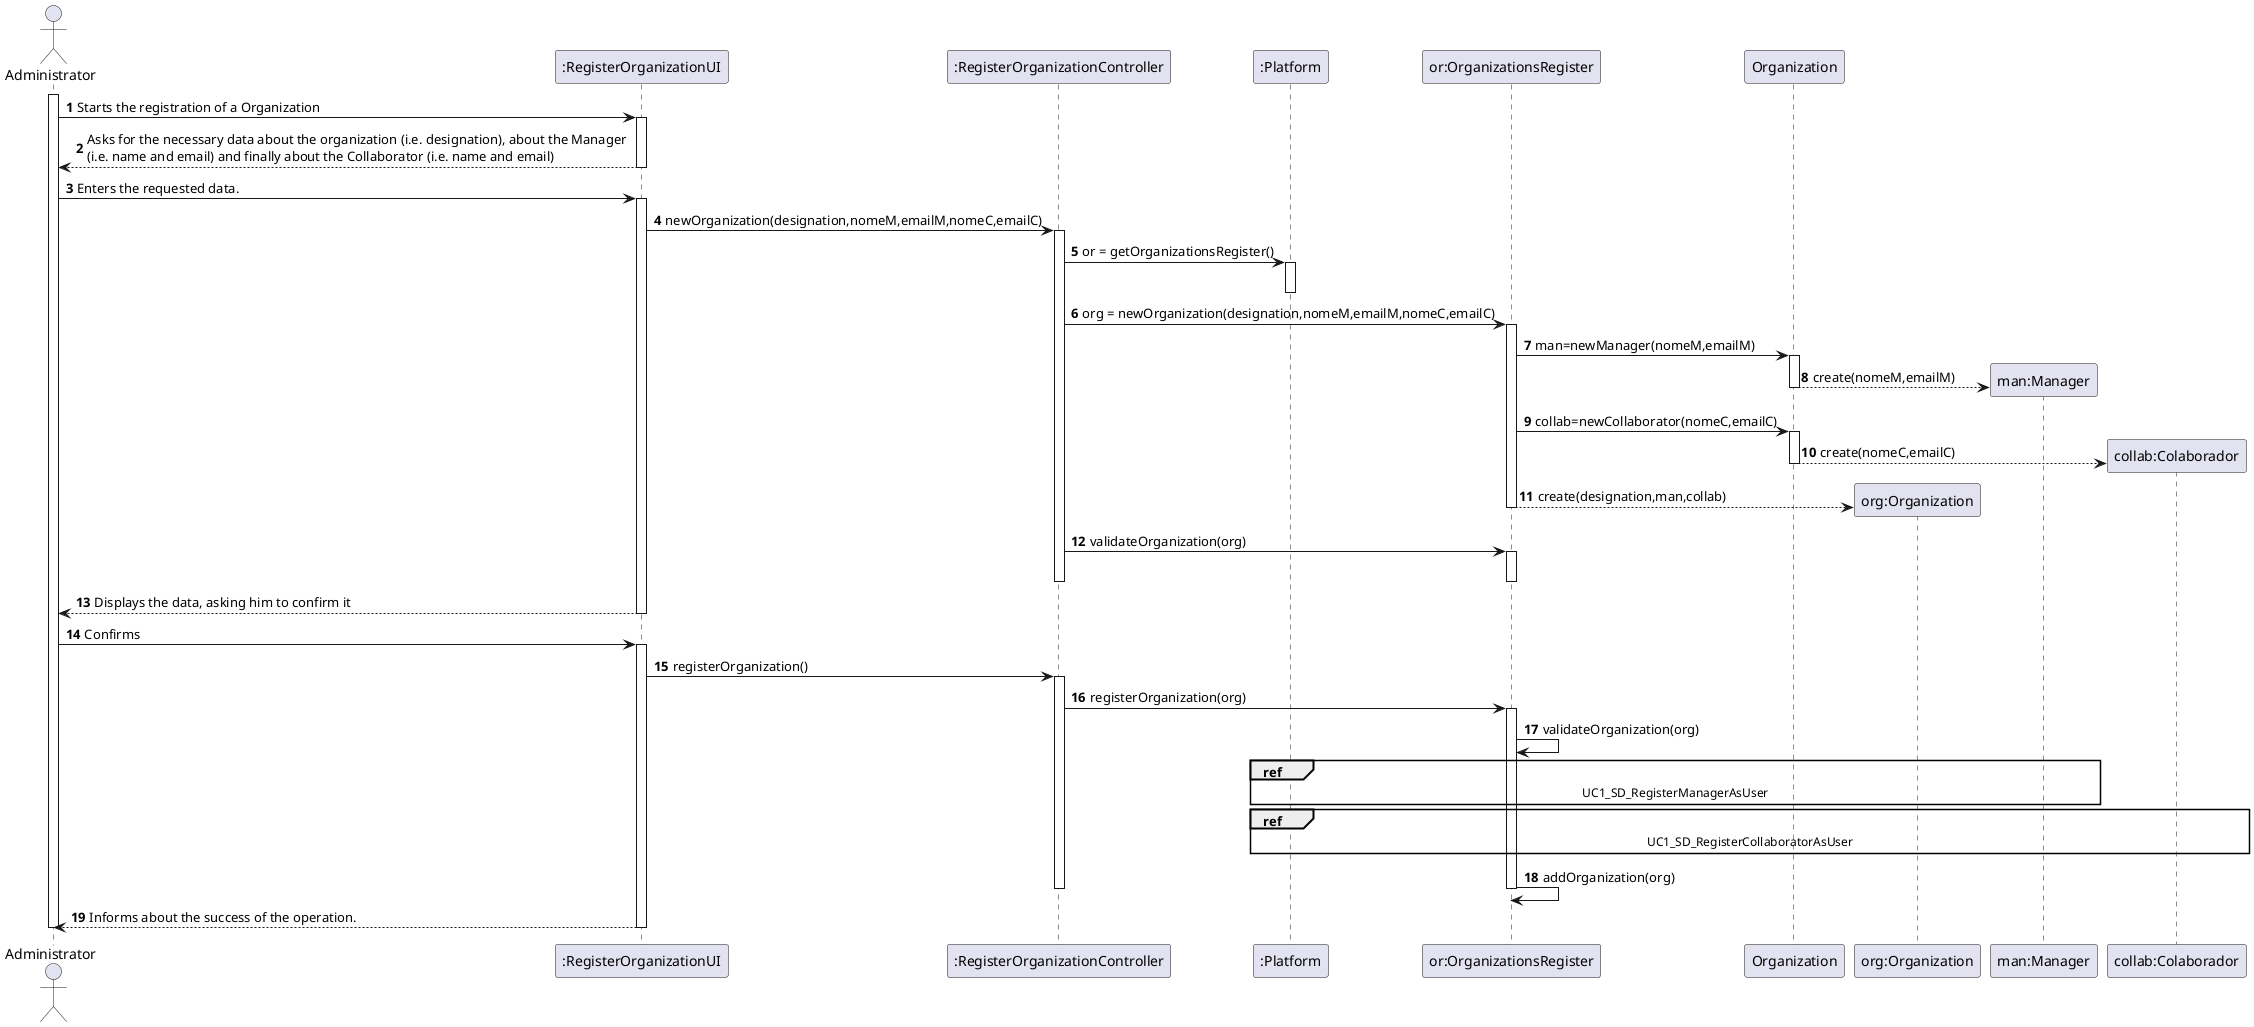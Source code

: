 @startuml
autonumber

actor "Administrator" as ADM
participant ":RegisterOrganizationUI" as UI
participant ":RegisterOrganizationController" as CTRL
participant ":Platform" as PLAT
participant "or:OrganizationsRegister" as ORGS
participant "Organization" as _ORG
participant "org:Organization" as ORG
participant "man:Manager" as MAN
participant "collab:Colaborador" as COLAB

activate ADM

ADM -> UI :  Starts the registration of a Organization
activate UI

UI --> ADM : Asks for the necessary data about the organization (i.e. designation), about the Manager \n(i.e. name and email) and finally about the Collaborator (i.e. name and email)
deactivate UI

ADM -> UI : Enters the requested data.
activate UI

UI -> CTRL : newOrganization(designation,nomeM,emailM,nomeC,emailC)
activate CTRL

CTRL -> PLAT: or = getOrganizationsRegister()
activate PLAT
deactivate PLAT

CTRL -> ORGS: org = newOrganization(designation,nomeM,emailM,nomeC,emailC)
activate ORGS

ORGS -> _ORG: man=newManager(nomeM,emailM)
activate _ORG
_ORG --> MAN ** : create(nomeM,emailM)
deactivate _ORG

ORGS -> _ORG: collab=newCollaborator(nomeC,emailC)
activate _ORG
_ORG --> COLAB ** : create(nomeC,emailC)
deactivate _ORG

ORGS --> ORG ** : create(designation,man,collab)
deactivate ORGS

CTRL -> ORGS : validateOrganization(org)
activate ORGS
deactivate ORGS

deactivate CTRL
UI --> ADM : Displays the data, asking him to confirm it
deactivate UI

ADM -> UI : Confirms
activate UI

UI -> CTRL: registerOrganization()
activate CTRL
CTRL -> ORGS: registerOrganization(org)
activate ORGS

ORGS -> ORGS: validateOrganization(org)

ref over ORGS, MAN, PLAT
  UC1_SD_RegisterManagerAsUser
end ref

ref over ORGS, COLAB, PLAT
  UC1_SD_RegisterCollaboratorAsUser
end ref

ORGS -> ORGS: addOrganization(org)
deactivate ORGS

deactivate CTRL
UI --> ADM : Informs about the success of the operation.
deactivate UI

deactivate ADM
@enduml
